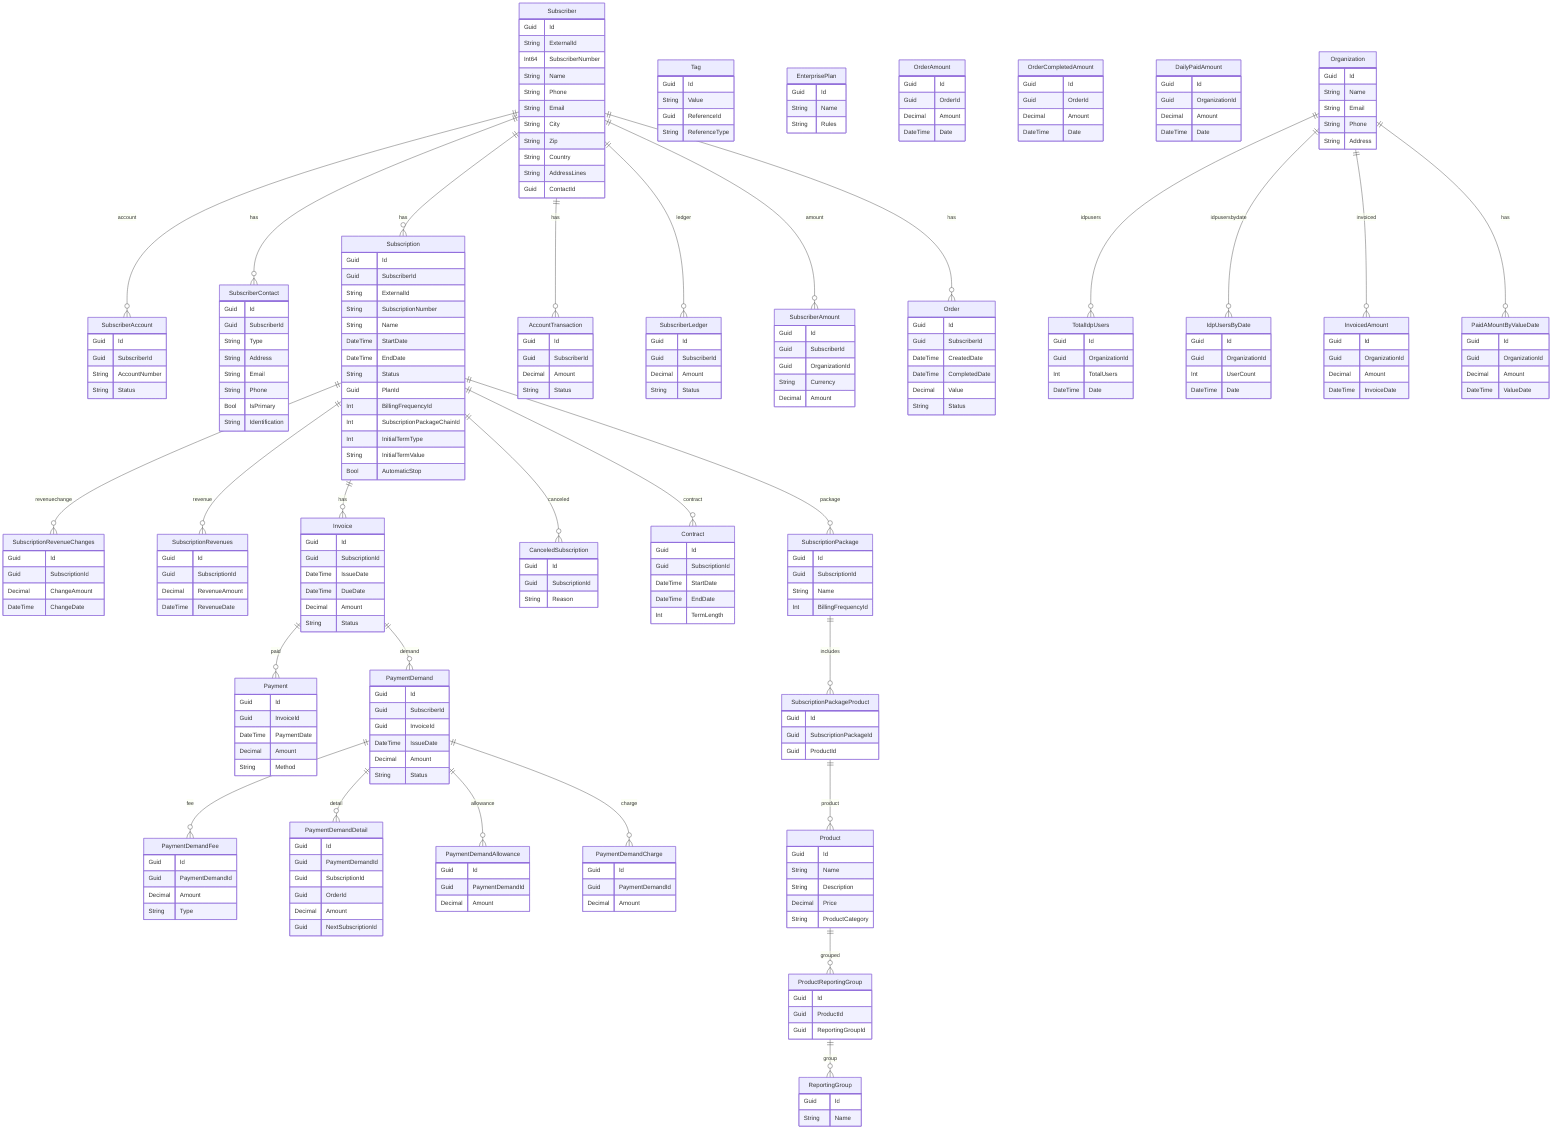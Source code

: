 erDiagram
    Subscriber {
        Guid Id
        String ExternalId
        Int64 SubscriberNumber
        String Name
        String Phone
        String Email
        String City
        String Zip
        String Country
        String AddressLines
        Guid ContactId
    }
    SubscriberContact {
        Guid Id
        Guid SubscriberId
        String Type
        String Address
        String Email
        String Phone
        Bool IsPrimary
        String Identification
    }
    Tag {
        Guid Id
        String Value
        Guid ReferenceId
        String ReferenceType
    }
    ReportingGroup {
        Guid Id
        String Name
    }
    ProductReportingGroup {
        Guid Id
        Guid ProductId
        Guid ReportingGroupId
    }
    Product {
        Guid Id
        String Name
        String Description
        Decimal Price
        String ProductCategory
    }
    Subscription {
        Guid Id
        Guid SubscriberId
        String ExternalId
        String SubscriptionNumber
        String Name
        DateTime StartDate
        DateTime EndDate
        String Status
        Guid PlanId
        Int BillingFrequencyId
        Int SubscriptionPackageChainId
        Int InitialTermType
        String InitialTermValue
        Bool AutomaticStop
    }
    CanceledSubscription {
        Guid Id
        Guid SubscriptionId
        String Reason
    }
    Contract {
        Guid Id
        Guid SubscriptionId
        DateTime StartDate
        DateTime EndDate
        Int TermLength
    }
    EnterprisePlan {
        Guid Id
        String Name
        String Rules
    }
    SubscriptionPackage {
        Guid Id
        Guid SubscriptionId
        String Name
        Int BillingFrequencyId
    }
    SubscriptionPackageProduct {
        Guid Id
        Guid SubscriptionPackageId
        Guid ProductId
    }
    Invoice {
        Guid Id
        Guid SubscriptionId
        DateTime IssueDate
        DateTime DueDate
        Decimal Amount
        String Status
    }
    Payment {
        Guid Id
        Guid InvoiceId
        DateTime PaymentDate
        Decimal Amount
        String Method
    }
    AccountTransaction {
        Guid Id
        Guid SubscriberId
        Decimal Amount
        String Status
    }
    PaymentDemand {
        Guid Id
        Guid SubscriberId
        Guid InvoiceId
        DateTime IssueDate
        Decimal Amount
        String Status
    }
    PaymentDemandFee {
        Guid Id
        Guid PaymentDemandId
        Decimal Amount
        String Type
    }
    PaymentDemandDetail {
        Guid Id
        Guid PaymentDemandId
        Guid SubscriptionId
        Guid OrderId
        Decimal Amount
        Guid NextSubscriptionId
    }
    PaymentDemandAllowance {
        Guid Id
        Guid PaymentDemandId
        Decimal Amount
    }
    PaymentDemandCharge {
        Guid Id
        Guid PaymentDemandId
        Decimal Amount
    }
    SubscriberLedger {
        Guid Id
        Guid SubscriberId
        Decimal Amount
        String Status
    }
    SubscriberAmount {
        Guid Id
        Guid SubscriberId
        Guid OrganizationId
        String Currency
        Decimal Amount
    }

    Order {
        Guid Id
        Guid SubscriberId
        DateTime CreatedDate
        DateTime CompletedDate
        Decimal Value
        String Status
    }

    OrderAmount {
        Guid Id
        Guid OrderId
        Decimal Amount
        DateTime Date
    }

    OrderCompletedAmount {
        Guid Id
        Guid OrderId
        Decimal Amount
        DateTime Date
    }

    DailyPaidAmount {
        Guid Id
        Guid OrganizationId
        Decimal Amount
        DateTime Date
    }

    PaidAMountByValueDate {
        Guid Id
        Guid OrganizationId
        Decimal Amount
        DateTime ValueDate
    }

    Organization {
        Guid Id
        String Name
        String Email
        String Phone
        String Address
    }

    SubscriberAccount {
        Guid Id
        Guid SubscriberId
        String AccountNumber
        String Status
    }
    TotalIdpUsers {
        Guid Id
        Guid OrganizationId
        Int TotalUsers
        DateTime Date
    }
    IdpUsersByDate {
        Guid Id
        Guid OrganizationId
        Int UserCount
        DateTime Date
    }
    InvoicedAmount {
        Guid Id
        Guid OrganizationId
        Decimal Amount
        DateTime InvoiceDate
    }
    SubscriptionRevenueChanges {
        Guid Id
        Guid SubscriptionId
        Decimal ChangeAmount
        DateTime ChangeDate
    }
    SubscriptionRevenues {
        Guid Id
        Guid SubscriptionId
        Decimal RevenueAmount
        DateTime RevenueDate
    }

    Subscriber ||--o{ SubscriberAccount : account
    Organization ||--o{ TotalIdpUsers : idpusers
    Organization ||--o{ IdpUsersByDate : idpusersbydate
    Organization ||--o{ InvoicedAmount : invoiced
    Subscription ||--o{ SubscriptionRevenueChanges : revenuechange
    Subscription ||--o{ SubscriptionRevenues : revenue

    Subscriber ||--o{ SubscriberContact : has
    Subscriber ||--o{ Subscription : has
%% Subscriber ||--o{ Tag : tagged
    %% The Tag entity uses ReferenceId and ReferenceType for polymorphic relationships.
    %% Tag can reference multiple entity types (e.g., Subscriber, Order, etc.) via ReferenceType.
    %% This is a polymorphic association, not a direct relationship.
    Subscriber ||--o{ AccountTransaction : has
    Subscriber ||--o{ SubscriberLedger : ledger
    Subscriber ||--o{ SubscriberAmount : amount
    Subscriber ||--o{ Order : has
    Subscription ||--o{ Invoice : has
    Subscription ||--o{ CanceledSubscription : canceled
    Subscription ||--o{ Contract : contract
    Subscription ||--o{ SubscriptionPackage : package
    SubscriptionPackage ||--o{ SubscriptionPackageProduct : includes
    SubscriptionPackageProduct ||--o{ Product : product
    Product ||--o{ ProductReportingGroup : grouped
    ProductReportingGroup ||--o{ ReportingGroup : group
    Invoice ||--o{ Payment : paid
    Invoice ||--o{ PaymentDemand : demand
    PaymentDemand ||--o{ PaymentDemandFee : fee
    PaymentDemand ||--o{ PaymentDemandDetail : detail
    PaymentDemand ||--o{ PaymentDemandAllowance : allowance
    PaymentDemand ||--o{ PaymentDemandCharge : charge
    Organization ||--o{ PaidAMountByValueDate : has